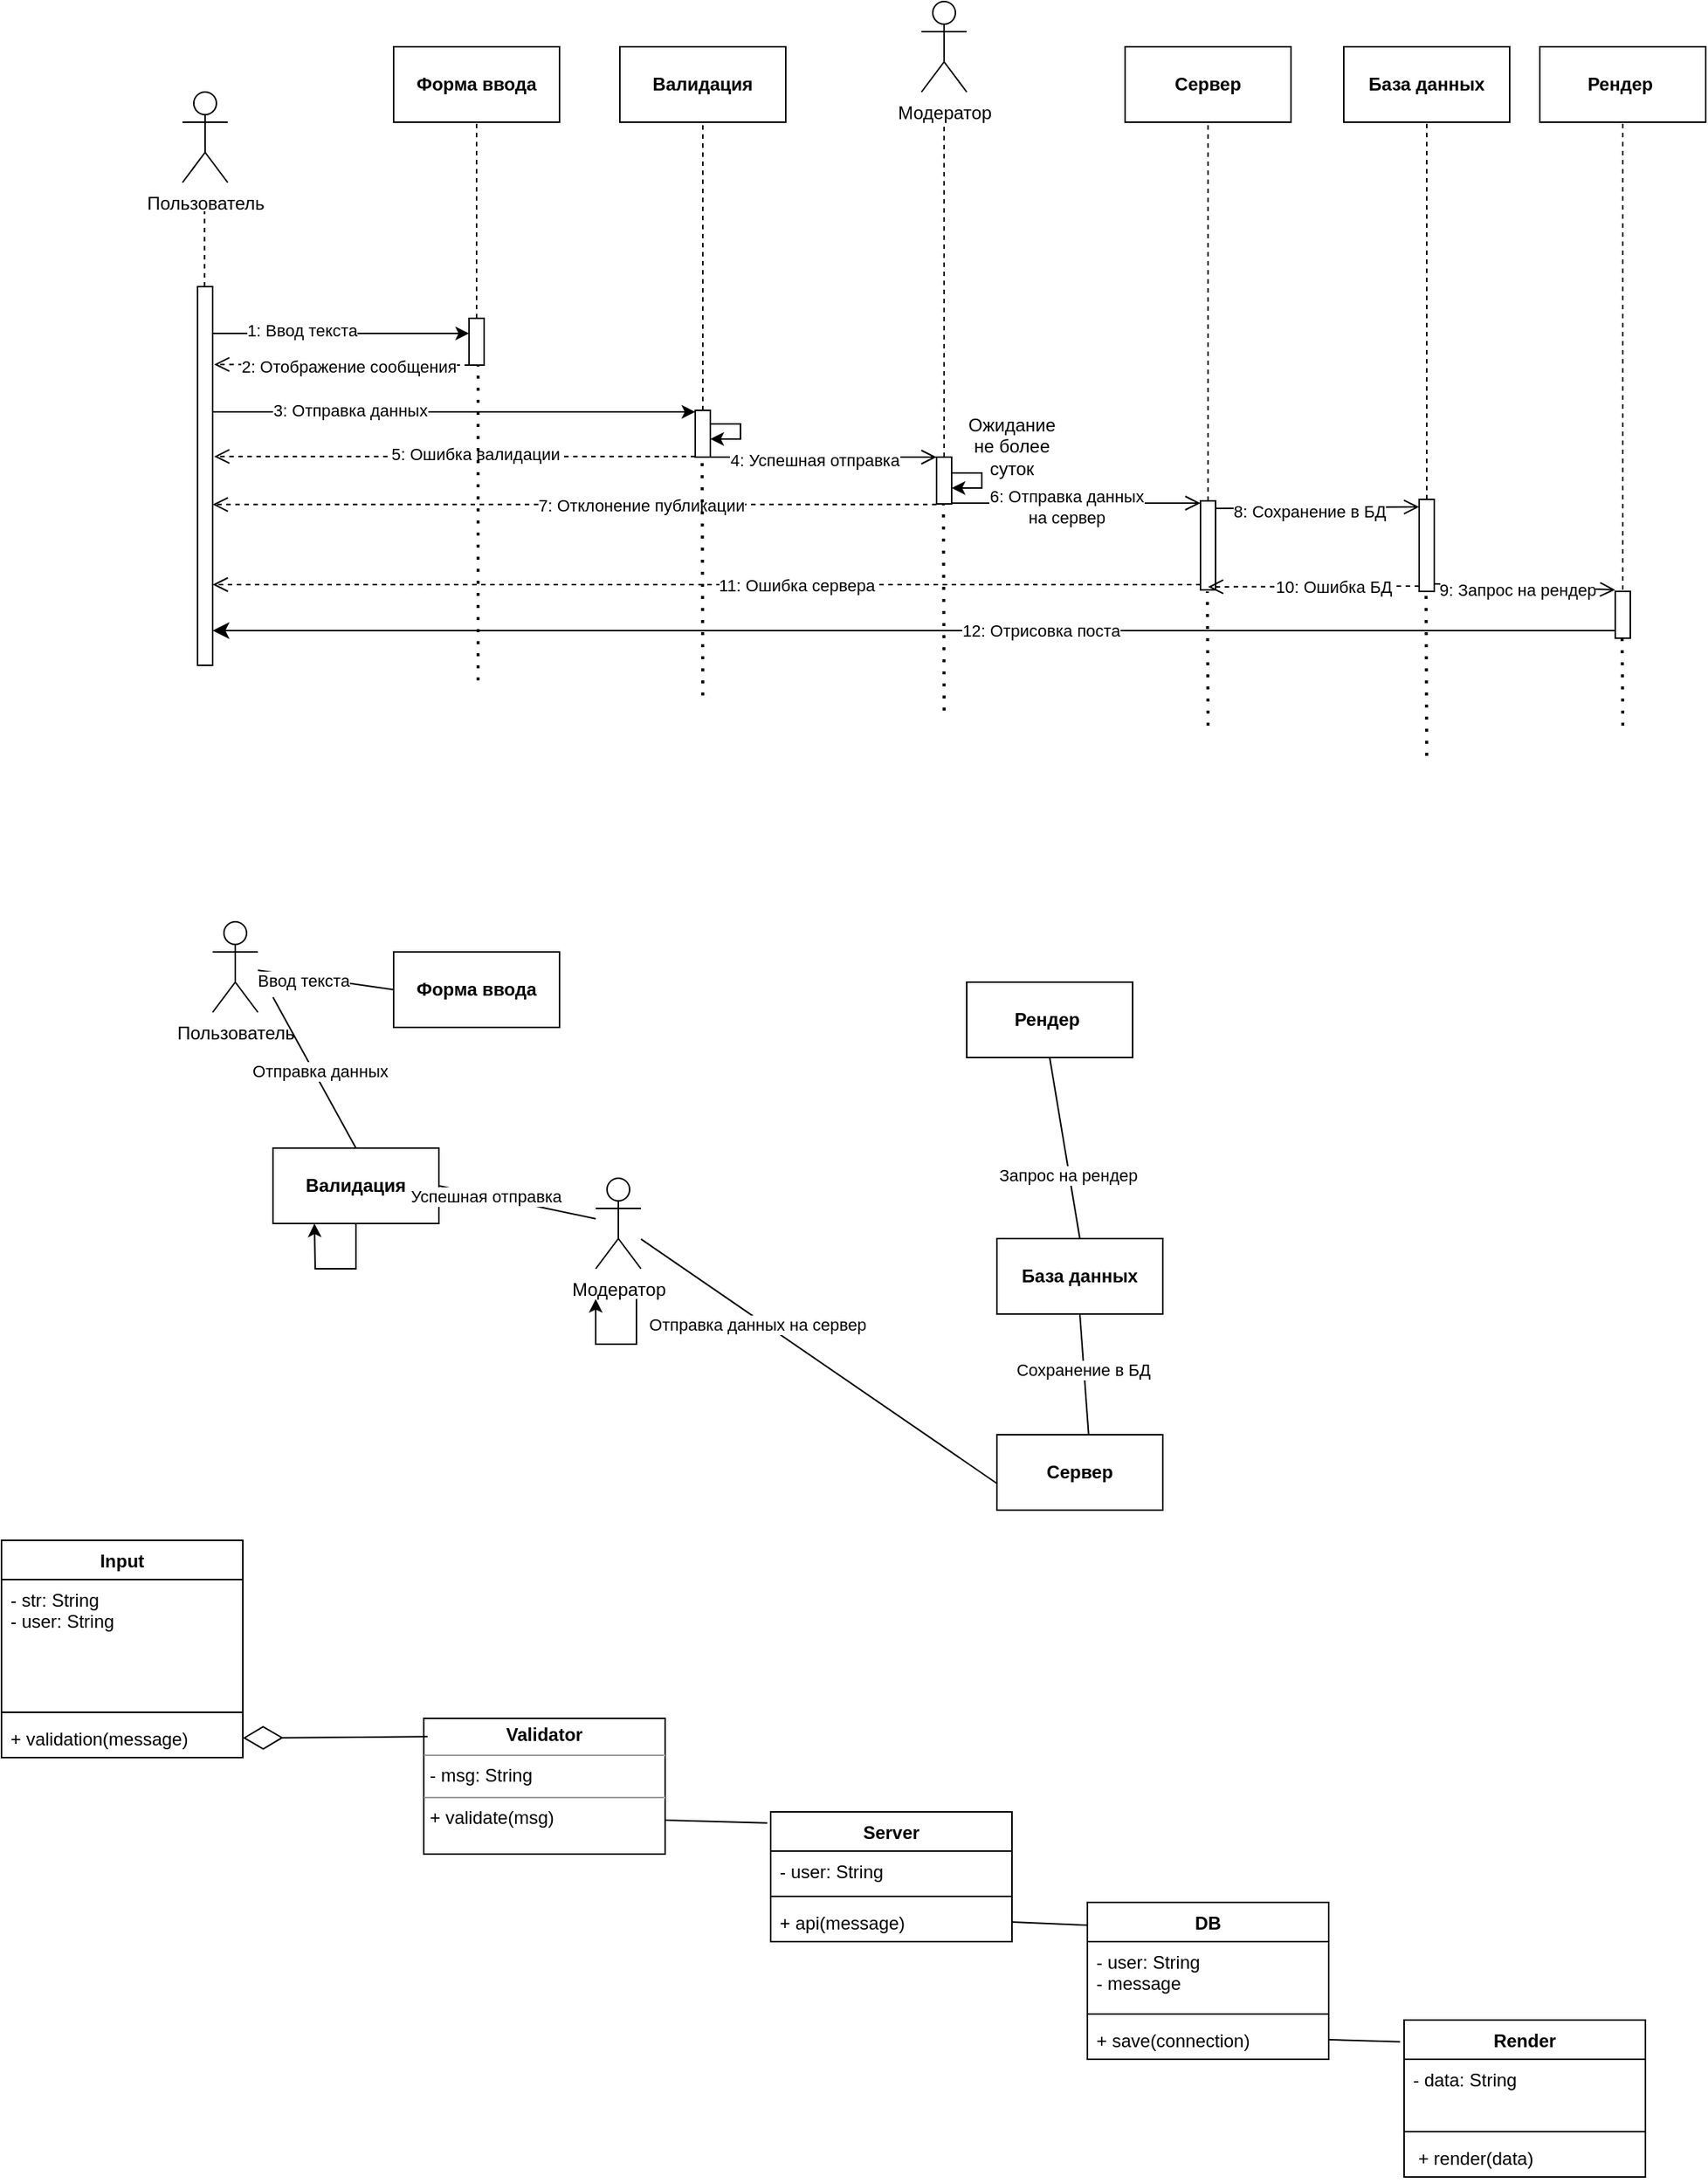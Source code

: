 <mxfile version="22.1.7" type="github" pages="2">
  <diagram name="lab 3" id="kTobk0oInA85dNrkndM7">
    <mxGraphModel dx="1186" dy="755" grid="1" gridSize="10" guides="1" tooltips="1" connect="1" arrows="1" fold="1" page="1" pageScale="1" pageWidth="827" pageHeight="1169" math="0" shadow="0">
      <root>
        <mxCell id="0" />
        <mxCell id="1" parent="0" />
        <mxCell id="djpc4DKfiX-iwzB-xIl5-1" value="Пользователь" style="shape=umlActor;verticalLabelPosition=bottom;verticalAlign=top;html=1;" parent="1" vertex="1">
          <mxGeometry x="140" y="110" width="30" height="60" as="geometry" />
        </mxCell>
        <mxCell id="djpc4DKfiX-iwzB-xIl5-2" value="" style="html=1;points=[[0,0,0,0,5],[0,1,0,0,-5],[1,0,0,0,5],[1,1,0,0,-5]];perimeter=orthogonalPerimeter;outlineConnect=0;targetShapes=umlLifeline;portConstraint=eastwest;newEdgeStyle={&quot;curved&quot;:0,&quot;rounded&quot;:0};" parent="1" vertex="1">
          <mxGeometry x="150" y="239" width="10" height="251" as="geometry" />
        </mxCell>
        <mxCell id="djpc4DKfiX-iwzB-xIl5-3" value="" style="endArrow=none;html=1;rounded=0;dashed=1;" parent="1" edge="1">
          <mxGeometry width="50" height="50" relative="1" as="geometry">
            <mxPoint x="154.64" y="239" as="sourcePoint" />
            <mxPoint x="154.64" y="189" as="targetPoint" />
          </mxGeometry>
        </mxCell>
        <mxCell id="djpc4DKfiX-iwzB-xIl5-4" value="" style="html=1;points=[[0,0,0,0,5],[0,1,0,0,-5],[1,0,0,0,5],[1,1,0,0,-5]];perimeter=orthogonalPerimeter;outlineConnect=0;targetShapes=umlLifeline;portConstraint=eastwest;newEdgeStyle={&quot;curved&quot;:0,&quot;rounded&quot;:0};" parent="1" vertex="1">
          <mxGeometry x="330" y="260" width="10" height="31" as="geometry" />
        </mxCell>
        <mxCell id="djpc4DKfiX-iwzB-xIl5-5" value="" style="endArrow=classic;html=1;rounded=0;" parent="1" target="djpc4DKfiX-iwzB-xIl5-4" edge="1">
          <mxGeometry width="50" height="50" relative="1" as="geometry">
            <mxPoint x="160" y="270" as="sourcePoint" />
            <mxPoint x="330" y="260" as="targetPoint" />
            <Array as="points" />
          </mxGeometry>
        </mxCell>
        <mxCell id="djpc4DKfiX-iwzB-xIl5-6" value="1: Ввод текста" style="edgeLabel;html=1;align=center;verticalAlign=middle;resizable=0;points=[];" parent="djpc4DKfiX-iwzB-xIl5-5" vertex="1" connectable="0">
          <mxGeometry x="-0.314" y="2" relative="1" as="geometry">
            <mxPoint as="offset" />
          </mxGeometry>
        </mxCell>
        <mxCell id="djpc4DKfiX-iwzB-xIl5-7" value="&lt;b&gt;Форма ввода&lt;/b&gt;" style="html=1;whiteSpace=wrap;" parent="1" vertex="1">
          <mxGeometry x="280" y="80" width="110" height="50" as="geometry" />
        </mxCell>
        <mxCell id="djpc4DKfiX-iwzB-xIl5-8" value="" style="endArrow=none;html=1;rounded=0;entryX=0.5;entryY=1;entryDx=0;entryDy=0;dashed=1;" parent="1" source="djpc4DKfiX-iwzB-xIl5-4" target="djpc4DKfiX-iwzB-xIl5-7" edge="1">
          <mxGeometry width="50" height="50" relative="1" as="geometry">
            <mxPoint x="390" y="210" as="sourcePoint" />
            <mxPoint x="440" y="160" as="targetPoint" />
          </mxGeometry>
        </mxCell>
        <mxCell id="djpc4DKfiX-iwzB-xIl5-9" value="" style="html=1;verticalAlign=bottom;endArrow=open;dashed=1;endSize=8;curved=0;rounded=0;entryX=1.1;entryY=-0.014;entryDx=0;entryDy=0;entryPerimeter=0;" parent="1" edge="1">
          <mxGeometry relative="1" as="geometry">
            <mxPoint x="330" y="291" as="sourcePoint" />
            <mxPoint x="161" y="290.566" as="targetPoint" />
          </mxGeometry>
        </mxCell>
        <mxCell id="djpc4DKfiX-iwzB-xIl5-10" value="2: Отображение сообщения" style="edgeLabel;html=1;align=center;verticalAlign=middle;resizable=0;points=[];" parent="djpc4DKfiX-iwzB-xIl5-9" vertex="1" connectable="0">
          <mxGeometry x="-0.048" y="1" relative="1" as="geometry">
            <mxPoint as="offset" />
          </mxGeometry>
        </mxCell>
        <mxCell id="djpc4DKfiX-iwzB-xIl5-11" value="" style="html=1;points=[[0,0,0,0,5],[0,1,0,0,-5],[1,0,0,0,5],[1,1,0,0,-5]];perimeter=orthogonalPerimeter;outlineConnect=0;targetShapes=umlLifeline;portConstraint=eastwest;newEdgeStyle={&quot;curved&quot;:0,&quot;rounded&quot;:0};" parent="1" vertex="1">
          <mxGeometry x="480" y="321" width="10" height="31" as="geometry" />
        </mxCell>
        <mxCell id="djpc4DKfiX-iwzB-xIl5-12" value="" style="endArrow=classic;html=1;rounded=0;" parent="1" target="djpc4DKfiX-iwzB-xIl5-11" edge="1">
          <mxGeometry width="50" height="50" relative="1" as="geometry">
            <mxPoint x="160" y="322" as="sourcePoint" />
            <mxPoint x="330" y="312" as="targetPoint" />
            <Array as="points" />
          </mxGeometry>
        </mxCell>
        <mxCell id="djpc4DKfiX-iwzB-xIl5-13" value="3: Отправка данных" style="edgeLabel;html=1;align=center;verticalAlign=middle;resizable=0;points=[];" parent="djpc4DKfiX-iwzB-xIl5-12" vertex="1" connectable="0">
          <mxGeometry x="-0.435" y="1" relative="1" as="geometry">
            <mxPoint as="offset" />
          </mxGeometry>
        </mxCell>
        <mxCell id="djpc4DKfiX-iwzB-xIl5-14" value="&lt;b&gt;Валидация&lt;/b&gt;" style="html=1;whiteSpace=wrap;" parent="1" vertex="1">
          <mxGeometry x="430" y="80" width="110" height="50" as="geometry" />
        </mxCell>
        <mxCell id="djpc4DKfiX-iwzB-xIl5-15" value="" style="endArrow=none;html=1;rounded=0;entryX=0.5;entryY=1;entryDx=0;entryDy=0;dashed=1;" parent="1" source="djpc4DKfiX-iwzB-xIl5-11" edge="1">
          <mxGeometry width="50" height="50" relative="1" as="geometry">
            <mxPoint x="485" y="260" as="sourcePoint" />
            <mxPoint x="485" y="130" as="targetPoint" />
          </mxGeometry>
        </mxCell>
        <mxCell id="djpc4DKfiX-iwzB-xIl5-16" value="" style="html=1;verticalAlign=bottom;endArrow=open;dashed=1;endSize=8;curved=0;rounded=0;entryX=1.1;entryY=-0.014;entryDx=0;entryDy=0;entryPerimeter=0;" parent="1" source="djpc4DKfiX-iwzB-xIl5-11" edge="1">
          <mxGeometry relative="1" as="geometry">
            <mxPoint x="330" y="343" as="sourcePoint" />
            <mxPoint x="161" y="351.566" as="targetPoint" />
          </mxGeometry>
        </mxCell>
        <mxCell id="djpc4DKfiX-iwzB-xIl5-17" value="5: Ошибка валидации" style="edgeLabel;html=1;align=center;verticalAlign=middle;resizable=0;points=[];" parent="djpc4DKfiX-iwzB-xIl5-16" vertex="1" connectable="0">
          <mxGeometry x="-0.085" y="-2" relative="1" as="geometry">
            <mxPoint as="offset" />
          </mxGeometry>
        </mxCell>
        <mxCell id="djpc4DKfiX-iwzB-xIl5-18" value="" style="endArrow=classic;html=1;rounded=0;" parent="1" source="djpc4DKfiX-iwzB-xIl5-11" target="djpc4DKfiX-iwzB-xIl5-11" edge="1">
          <mxGeometry width="50" height="50" relative="1" as="geometry">
            <mxPoint x="490" y="322" as="sourcePoint" />
            <mxPoint x="600" y="346" as="targetPoint" />
            <Array as="points">
              <mxPoint x="510" y="330" />
              <mxPoint x="510" y="340" />
            </Array>
          </mxGeometry>
        </mxCell>
        <mxCell id="djpc4DKfiX-iwzB-xIl5-19" value="" style="html=1;points=[[0,0,0,0,5],[0,1,0,0,-5],[1,0,0,0,5],[1,1,0,0,-5]];perimeter=orthogonalPerimeter;outlineConnect=0;targetShapes=umlLifeline;portConstraint=eastwest;newEdgeStyle={&quot;curved&quot;:0,&quot;rounded&quot;:0};" parent="1" vertex="1">
          <mxGeometry x="640" y="352" width="10" height="31" as="geometry" />
        </mxCell>
        <mxCell id="djpc4DKfiX-iwzB-xIl5-20" value="" style="html=1;verticalAlign=bottom;endArrow=open;endSize=8;curved=0;rounded=0;" parent="1" source="djpc4DKfiX-iwzB-xIl5-11" target="djpc4DKfiX-iwzB-xIl5-19" edge="1">
          <mxGeometry relative="1" as="geometry">
            <mxPoint x="490" y="362" as="sourcePoint" />
            <mxPoint x="171" y="362" as="targetPoint" />
          </mxGeometry>
        </mxCell>
        <mxCell id="djpc4DKfiX-iwzB-xIl5-21" value="4: Успешная отправка" style="edgeLabel;html=1;align=center;verticalAlign=middle;resizable=0;points=[];" parent="djpc4DKfiX-iwzB-xIl5-20" vertex="1" connectable="0">
          <mxGeometry x="-0.085" y="-2" relative="1" as="geometry">
            <mxPoint as="offset" />
          </mxGeometry>
        </mxCell>
        <mxCell id="djpc4DKfiX-iwzB-xIl5-22" value="" style="endArrow=none;html=1;rounded=0;entryX=0.5;entryY=1;entryDx=0;entryDy=0;dashed=1;" parent="1" source="djpc4DKfiX-iwzB-xIl5-19" edge="1">
          <mxGeometry width="50" height="50" relative="1" as="geometry">
            <mxPoint x="495" y="331" as="sourcePoint" />
            <mxPoint x="645" y="130" as="targetPoint" />
          </mxGeometry>
        </mxCell>
        <mxCell id="djpc4DKfiX-iwzB-xIl5-23" value="Модератор" style="shape=umlActor;verticalLabelPosition=bottom;verticalAlign=top;html=1;outlineConnect=0;" parent="1" vertex="1">
          <mxGeometry x="630" y="50" width="30" height="60" as="geometry" />
        </mxCell>
        <mxCell id="djpc4DKfiX-iwzB-xIl5-24" value="" style="endArrow=classic;html=1;rounded=0;" parent="1" edge="1">
          <mxGeometry width="50" height="50" relative="1" as="geometry">
            <mxPoint x="650" y="362.5" as="sourcePoint" />
            <mxPoint x="650" y="372.5" as="targetPoint" />
            <Array as="points">
              <mxPoint x="670" y="362.5" />
              <mxPoint x="670" y="372.5" />
            </Array>
          </mxGeometry>
        </mxCell>
        <mxCell id="djpc4DKfiX-iwzB-xIl5-25" value="" style="html=1;verticalAlign=bottom;endArrow=open;dashed=1;endSize=8;curved=0;rounded=0;" parent="1" target="djpc4DKfiX-iwzB-xIl5-2" edge="1">
          <mxGeometry relative="1" as="geometry">
            <mxPoint x="640" y="383.43" as="sourcePoint" />
            <mxPoint x="321" y="382.996" as="targetPoint" />
          </mxGeometry>
        </mxCell>
        <mxCell id="djpc4DKfiX-iwzB-xIl5-26" value="7: Отклонение публикации" style="edgeLabel;html=1;align=center;verticalAlign=middle;resizable=0;points=[];" parent="djpc4DKfiX-iwzB-xIl5-25" vertex="1" connectable="0">
          <mxGeometry x="-0.181" relative="1" as="geometry">
            <mxPoint as="offset" />
          </mxGeometry>
        </mxCell>
        <mxCell id="djpc4DKfiX-iwzB-xIl5-27" value="&lt;b&gt;Сервер&lt;/b&gt;" style="html=1;whiteSpace=wrap;" parent="1" vertex="1">
          <mxGeometry x="765" y="80" width="110" height="50" as="geometry" />
        </mxCell>
        <mxCell id="djpc4DKfiX-iwzB-xIl5-28" value="" style="endArrow=none;html=1;rounded=0;dashed=1;" parent="1" source="djpc4DKfiX-iwzB-xIl5-29" edge="1">
          <mxGeometry width="50" height="50" relative="1" as="geometry">
            <mxPoint x="819.75" y="350" as="sourcePoint" />
            <mxPoint x="820" y="130" as="targetPoint" />
          </mxGeometry>
        </mxCell>
        <mxCell id="djpc4DKfiX-iwzB-xIl5-29" value="" style="html=1;points=[[0,0,0,0,5],[0,1,0,0,-5],[1,0,0,0,5],[1,1,0,0,-5]];perimeter=orthogonalPerimeter;outlineConnect=0;targetShapes=umlLifeline;portConstraint=eastwest;newEdgeStyle={&quot;curved&quot;:0,&quot;rounded&quot;:0};" parent="1" vertex="1">
          <mxGeometry x="815" y="381" width="10" height="59" as="geometry" />
        </mxCell>
        <mxCell id="djpc4DKfiX-iwzB-xIl5-30" value="" style="html=1;verticalAlign=bottom;endArrow=open;endSize=8;curved=0;rounded=0;" parent="1" edge="1">
          <mxGeometry relative="1" as="geometry">
            <mxPoint x="650" y="382.5" as="sourcePoint" />
            <mxPoint x="815" y="382.5" as="targetPoint" />
          </mxGeometry>
        </mxCell>
        <mxCell id="djpc4DKfiX-iwzB-xIl5-31" value="6: Отправка данных&lt;br&gt;на сервер" style="edgeLabel;html=1;align=center;verticalAlign=middle;resizable=0;points=[];" parent="djpc4DKfiX-iwzB-xIl5-30" vertex="1" connectable="0">
          <mxGeometry x="-0.085" y="-2" relative="1" as="geometry">
            <mxPoint as="offset" />
          </mxGeometry>
        </mxCell>
        <mxCell id="djpc4DKfiX-iwzB-xIl5-32" value="&lt;b&gt;База данных&lt;/b&gt;" style="html=1;whiteSpace=wrap;" parent="1" vertex="1">
          <mxGeometry x="910" y="80" width="110" height="50" as="geometry" />
        </mxCell>
        <mxCell id="djpc4DKfiX-iwzB-xIl5-33" value="" style="html=1;points=[[0,0,0,0,5],[0,1,0,0,-5],[1,0,0,0,5],[1,1,0,0,-5]];perimeter=orthogonalPerimeter;outlineConnect=0;targetShapes=umlLifeline;portConstraint=eastwest;newEdgeStyle={&quot;curved&quot;:0,&quot;rounded&quot;:0};" parent="1" vertex="1">
          <mxGeometry x="960" y="380" width="10" height="61" as="geometry" />
        </mxCell>
        <mxCell id="djpc4DKfiX-iwzB-xIl5-34" value="" style="html=1;verticalAlign=bottom;endArrow=open;endSize=8;curved=0;rounded=0;entryX=0;entryY=0;entryDx=0;entryDy=5;entryPerimeter=0;exitX=1;exitY=0;exitDx=0;exitDy=5;exitPerimeter=0;" parent="1" source="djpc4DKfiX-iwzB-xIl5-29" target="djpc4DKfiX-iwzB-xIl5-33" edge="1">
          <mxGeometry relative="1" as="geometry">
            <mxPoint x="825" y="412" as="sourcePoint" />
            <mxPoint x="990" y="412" as="targetPoint" />
            <Array as="points" />
          </mxGeometry>
        </mxCell>
        <mxCell id="djpc4DKfiX-iwzB-xIl5-35" value="8: Сохранение в БД" style="edgeLabel;html=1;align=center;verticalAlign=middle;resizable=0;points=[];" parent="djpc4DKfiX-iwzB-xIl5-34" vertex="1" connectable="0">
          <mxGeometry x="-0.085" y="-2" relative="1" as="geometry">
            <mxPoint as="offset" />
          </mxGeometry>
        </mxCell>
        <mxCell id="djpc4DKfiX-iwzB-xIl5-36" value="" style="endArrow=none;html=1;rounded=0;dashed=1;entryX=0.5;entryY=1;entryDx=0;entryDy=0;" parent="1" source="djpc4DKfiX-iwzB-xIl5-33" target="djpc4DKfiX-iwzB-xIl5-32" edge="1">
          <mxGeometry width="50" height="50" relative="1" as="geometry">
            <mxPoint x="830" y="391" as="sourcePoint" />
            <mxPoint x="830" y="140" as="targetPoint" />
          </mxGeometry>
        </mxCell>
        <mxCell id="djpc4DKfiX-iwzB-xIl5-37" value="" style="html=1;verticalAlign=bottom;endArrow=open;dashed=1;endSize=8;curved=0;rounded=0;" parent="1" edge="1">
          <mxGeometry relative="1" as="geometry">
            <mxPoint x="815" y="436.5" as="sourcePoint" />
            <mxPoint x="160" y="436.5" as="targetPoint" />
          </mxGeometry>
        </mxCell>
        <mxCell id="djpc4DKfiX-iwzB-xIl5-38" value="11: Ошибка сервера" style="edgeLabel;html=1;align=center;verticalAlign=middle;resizable=0;points=[];" parent="djpc4DKfiX-iwzB-xIl5-37" vertex="1" connectable="0">
          <mxGeometry x="-0.181" relative="1" as="geometry">
            <mxPoint as="offset" />
          </mxGeometry>
        </mxCell>
        <mxCell id="djpc4DKfiX-iwzB-xIl5-39" value="&lt;b&gt;Рендер&amp;nbsp;&lt;/b&gt;" style="html=1;whiteSpace=wrap;" parent="1" vertex="1">
          <mxGeometry x="1040" y="80" width="110" height="50" as="geometry" />
        </mxCell>
        <mxCell id="djpc4DKfiX-iwzB-xIl5-40" value="" style="html=1;points=[[0,0,0,0,5],[0,1,0,0,-5],[1,0,0,0,5],[1,1,0,0,-5]];perimeter=orthogonalPerimeter;outlineConnect=0;targetShapes=umlLifeline;portConstraint=eastwest;newEdgeStyle={&quot;curved&quot;:0,&quot;rounded&quot;:0};" parent="1" vertex="1">
          <mxGeometry x="1090" y="441" width="10" height="31" as="geometry" />
        </mxCell>
        <mxCell id="djpc4DKfiX-iwzB-xIl5-41" value="" style="html=1;verticalAlign=bottom;endArrow=open;endSize=8;curved=0;rounded=0;exitX=1;exitY=1;exitDx=0;exitDy=-5;exitPerimeter=0;" parent="1" source="djpc4DKfiX-iwzB-xIl5-33" edge="1">
          <mxGeometry relative="1" as="geometry">
            <mxPoint x="835" y="422" as="sourcePoint" />
            <mxPoint x="1090" y="440" as="targetPoint" />
          </mxGeometry>
        </mxCell>
        <mxCell id="djpc4DKfiX-iwzB-xIl5-42" value="9: Запрос на рендер" style="edgeLabel;html=1;align=center;verticalAlign=middle;resizable=0;points=[];" parent="djpc4DKfiX-iwzB-xIl5-41" vertex="1" connectable="0">
          <mxGeometry x="-0.085" y="-2" relative="1" as="geometry">
            <mxPoint as="offset" />
          </mxGeometry>
        </mxCell>
        <mxCell id="djpc4DKfiX-iwzB-xIl5-43" value="" style="html=1;verticalAlign=bottom;endArrow=classic;endSize=8;curved=0;rounded=0;exitX=0;exitY=1;exitDx=0;exitDy=-5;exitPerimeter=0;endFill=1;" parent="1" source="djpc4DKfiX-iwzB-xIl5-40" target="djpc4DKfiX-iwzB-xIl5-2" edge="1">
          <mxGeometry relative="1" as="geometry">
            <mxPoint x="970" y="446" as="sourcePoint" />
            <mxPoint x="170" y="446" as="targetPoint" />
          </mxGeometry>
        </mxCell>
        <mxCell id="djpc4DKfiX-iwzB-xIl5-44" value="12: Отрисовка поста" style="edgeLabel;html=1;align=center;verticalAlign=middle;resizable=0;points=[];" parent="djpc4DKfiX-iwzB-xIl5-43" vertex="1" connectable="0">
          <mxGeometry x="-0.181" relative="1" as="geometry">
            <mxPoint as="offset" />
          </mxGeometry>
        </mxCell>
        <mxCell id="djpc4DKfiX-iwzB-xIl5-45" value="" style="html=1;verticalAlign=bottom;endArrow=open;dashed=1;endSize=8;curved=0;rounded=0;" parent="1" edge="1">
          <mxGeometry relative="1" as="geometry">
            <mxPoint x="960" y="437.5" as="sourcePoint" />
            <mxPoint x="820" y="438" as="targetPoint" />
          </mxGeometry>
        </mxCell>
        <mxCell id="djpc4DKfiX-iwzB-xIl5-46" value="10: Ошибка БД" style="edgeLabel;html=1;align=center;verticalAlign=middle;resizable=0;points=[];" parent="djpc4DKfiX-iwzB-xIl5-45" vertex="1" connectable="0">
          <mxGeometry x="-0.181" relative="1" as="geometry">
            <mxPoint as="offset" />
          </mxGeometry>
        </mxCell>
        <mxCell id="djpc4DKfiX-iwzB-xIl5-47" value="" style="endArrow=none;html=1;rounded=0;dashed=1;entryX=0.5;entryY=1;entryDx=0;entryDy=0;" parent="1" target="djpc4DKfiX-iwzB-xIl5-39" edge="1">
          <mxGeometry width="50" height="50" relative="1" as="geometry">
            <mxPoint x="1095" y="440" as="sourcePoint" />
            <mxPoint x="975" y="140" as="targetPoint" />
          </mxGeometry>
        </mxCell>
        <mxCell id="djpc4DKfiX-iwzB-xIl5-48" value="Ожидание не более суток" style="text;html=1;strokeColor=none;fillColor=none;align=center;verticalAlign=middle;whiteSpace=wrap;rounded=0;" parent="1" vertex="1">
          <mxGeometry x="660" y="330" width="60" height="30" as="geometry" />
        </mxCell>
        <mxCell id="djpc4DKfiX-iwzB-xIl5-49" value="" style="endArrow=none;dashed=1;html=1;dashPattern=1 3;strokeWidth=2;rounded=0;" parent="1" edge="1">
          <mxGeometry width="50" height="50" relative="1" as="geometry">
            <mxPoint x="336" y="500" as="sourcePoint" />
            <mxPoint x="336" y="291.0" as="targetPoint" />
          </mxGeometry>
        </mxCell>
        <mxCell id="djpc4DKfiX-iwzB-xIl5-50" value="" style="endArrow=none;dashed=1;html=1;dashPattern=1 3;strokeWidth=2;rounded=0;" parent="1" edge="1">
          <mxGeometry width="50" height="50" relative="1" as="geometry">
            <mxPoint x="485" y="510" as="sourcePoint" />
            <mxPoint x="484.57" y="352.0" as="targetPoint" />
          </mxGeometry>
        </mxCell>
        <mxCell id="djpc4DKfiX-iwzB-xIl5-51" value="" style="endArrow=none;dashed=1;html=1;dashPattern=1 3;strokeWidth=2;rounded=0;" parent="1" edge="1">
          <mxGeometry width="50" height="50" relative="1" as="geometry">
            <mxPoint x="645" y="520" as="sourcePoint" />
            <mxPoint x="644.57" y="383.0" as="targetPoint" />
          </mxGeometry>
        </mxCell>
        <mxCell id="djpc4DKfiX-iwzB-xIl5-52" value="" style="endArrow=none;dashed=1;html=1;dashPattern=1 3;strokeWidth=2;rounded=0;" parent="1" edge="1">
          <mxGeometry width="50" height="50" relative="1" as="geometry">
            <mxPoint x="820" y="530" as="sourcePoint" />
            <mxPoint x="819.57" y="441.0" as="targetPoint" />
          </mxGeometry>
        </mxCell>
        <mxCell id="djpc4DKfiX-iwzB-xIl5-53" value="" style="endArrow=none;dashed=1;html=1;dashPattern=1 3;strokeWidth=2;rounded=0;" parent="1" edge="1">
          <mxGeometry width="50" height="50" relative="1" as="geometry">
            <mxPoint x="965" y="550" as="sourcePoint" />
            <mxPoint x="964.57" y="441.0" as="targetPoint" />
          </mxGeometry>
        </mxCell>
        <mxCell id="djpc4DKfiX-iwzB-xIl5-54" value="" style="endArrow=none;dashed=1;html=1;dashPattern=1 3;strokeWidth=2;rounded=0;" parent="1" edge="1">
          <mxGeometry width="50" height="50" relative="1" as="geometry">
            <mxPoint x="1095" y="530" as="sourcePoint" />
            <mxPoint x="1094.57" y="472.0" as="targetPoint" />
          </mxGeometry>
        </mxCell>
        <mxCell id="djpc4DKfiX-iwzB-xIl5-55" value="Пользователь" style="shape=umlActor;verticalLabelPosition=bottom;verticalAlign=top;html=1;" parent="1" vertex="1">
          <mxGeometry x="160" y="660" width="30" height="60" as="geometry" />
        </mxCell>
        <mxCell id="djpc4DKfiX-iwzB-xIl5-56" value="&lt;b&gt;Форма ввода&lt;/b&gt;" style="html=1;whiteSpace=wrap;" parent="1" vertex="1">
          <mxGeometry x="280" y="680" width="110" height="50" as="geometry" />
        </mxCell>
        <mxCell id="djpc4DKfiX-iwzB-xIl5-57" value="" style="endArrow=none;html=1;rounded=0;entryX=0;entryY=0.5;entryDx=0;entryDy=0;" parent="1" source="djpc4DKfiX-iwzB-xIl5-55" target="djpc4DKfiX-iwzB-xIl5-56" edge="1">
          <mxGeometry width="50" height="50" relative="1" as="geometry">
            <mxPoint x="590" y="550" as="sourcePoint" />
            <mxPoint x="640" y="500" as="targetPoint" />
          </mxGeometry>
        </mxCell>
        <mxCell id="djpc4DKfiX-iwzB-xIl5-58" value="Ввод текста" style="edgeLabel;html=1;align=center;verticalAlign=middle;resizable=0;points=[];" parent="djpc4DKfiX-iwzB-xIl5-57" vertex="1" connectable="0">
          <mxGeometry x="-0.329" y="-2" relative="1" as="geometry">
            <mxPoint as="offset" />
          </mxGeometry>
        </mxCell>
        <mxCell id="djpc4DKfiX-iwzB-xIl5-59" value="&lt;b&gt;Валидация&lt;/b&gt;" style="html=1;whiteSpace=wrap;" parent="1" vertex="1">
          <mxGeometry x="200" y="810" width="110" height="50" as="geometry" />
        </mxCell>
        <mxCell id="djpc4DKfiX-iwzB-xIl5-60" value="" style="endArrow=none;html=1;rounded=0;entryX=0.5;entryY=0;entryDx=0;entryDy=0;" parent="1" target="djpc4DKfiX-iwzB-xIl5-59" edge="1">
          <mxGeometry width="50" height="50" relative="1" as="geometry">
            <mxPoint x="200" y="710" as="sourcePoint" />
            <mxPoint x="290" y="715" as="targetPoint" />
          </mxGeometry>
        </mxCell>
        <mxCell id="djpc4DKfiX-iwzB-xIl5-61" value="Отправка данных" style="edgeLabel;html=1;align=center;verticalAlign=middle;resizable=0;points=[];" parent="djpc4DKfiX-iwzB-xIl5-60" vertex="1" connectable="0">
          <mxGeometry x="0.005" y="4" relative="1" as="geometry">
            <mxPoint as="offset" />
          </mxGeometry>
        </mxCell>
        <mxCell id="djpc4DKfiX-iwzB-xIl5-62" value="Модератор" style="shape=umlActor;verticalLabelPosition=bottom;verticalAlign=top;html=1;outlineConnect=0;" parent="1" vertex="1">
          <mxGeometry x="414" y="830" width="30" height="60" as="geometry" />
        </mxCell>
        <mxCell id="djpc4DKfiX-iwzB-xIl5-63" value="" style="endArrow=none;html=1;rounded=0;exitX=1;exitY=0.5;exitDx=0;exitDy=0;" parent="1" source="djpc4DKfiX-iwzB-xIl5-59" target="djpc4DKfiX-iwzB-xIl5-62" edge="1">
          <mxGeometry width="50" height="50" relative="1" as="geometry">
            <mxPoint x="210" y="720" as="sourcePoint" />
            <mxPoint x="265" y="820" as="targetPoint" />
          </mxGeometry>
        </mxCell>
        <mxCell id="djpc4DKfiX-iwzB-xIl5-64" value="Успешная отправка" style="edgeLabel;html=1;align=center;verticalAlign=middle;resizable=0;points=[];" parent="djpc4DKfiX-iwzB-xIl5-63" vertex="1" connectable="0">
          <mxGeometry x="-0.406" relative="1" as="geometry">
            <mxPoint as="offset" />
          </mxGeometry>
        </mxCell>
        <mxCell id="djpc4DKfiX-iwzB-xIl5-65" value="&lt;b&gt;Сервер&lt;/b&gt;" style="html=1;whiteSpace=wrap;" parent="1" vertex="1">
          <mxGeometry x="680" y="1000" width="110" height="50" as="geometry" />
        </mxCell>
        <mxCell id="djpc4DKfiX-iwzB-xIl5-66" value="&lt;b&gt;База данных&lt;/b&gt;" style="html=1;whiteSpace=wrap;" parent="1" vertex="1">
          <mxGeometry x="680" y="870" width="110" height="50" as="geometry" />
        </mxCell>
        <mxCell id="djpc4DKfiX-iwzB-xIl5-67" value="&lt;b&gt;Рендер&amp;nbsp;&lt;/b&gt;" style="html=1;whiteSpace=wrap;" parent="1" vertex="1">
          <mxGeometry x="660" y="700" width="110" height="50" as="geometry" />
        </mxCell>
        <mxCell id="djpc4DKfiX-iwzB-xIl5-68" value="" style="endArrow=none;html=1;rounded=0;entryX=0.004;entryY=0.652;entryDx=0;entryDy=0;entryPerimeter=0;" parent="1" source="djpc4DKfiX-iwzB-xIl5-62" target="djpc4DKfiX-iwzB-xIl5-65" edge="1">
          <mxGeometry width="50" height="50" relative="1" as="geometry">
            <mxPoint x="320" y="845" as="sourcePoint" />
            <mxPoint x="424" y="867" as="targetPoint" />
          </mxGeometry>
        </mxCell>
        <mxCell id="djpc4DKfiX-iwzB-xIl5-69" value="Отправка данных на сервер" style="edgeLabel;html=1;align=center;verticalAlign=middle;resizable=0;points=[];" parent="djpc4DKfiX-iwzB-xIl5-68" vertex="1" connectable="0">
          <mxGeometry x="-0.339" y="-3" relative="1" as="geometry">
            <mxPoint as="offset" />
          </mxGeometry>
        </mxCell>
        <mxCell id="djpc4DKfiX-iwzB-xIl5-70" value="" style="endArrow=none;html=1;rounded=0;entryX=0.5;entryY=1;entryDx=0;entryDy=0;exitX=0.553;exitY=0;exitDx=0;exitDy=0;exitPerimeter=0;" parent="1" source="djpc4DKfiX-iwzB-xIl5-65" target="djpc4DKfiX-iwzB-xIl5-66" edge="1">
          <mxGeometry width="50" height="50" relative="1" as="geometry">
            <mxPoint x="454" y="874" as="sourcePoint" />
            <mxPoint x="520" y="893" as="targetPoint" />
          </mxGeometry>
        </mxCell>
        <mxCell id="djpc4DKfiX-iwzB-xIl5-71" value="Сохранение в БД" style="edgeLabel;html=1;align=center;verticalAlign=middle;resizable=0;points=[];" parent="djpc4DKfiX-iwzB-xIl5-70" vertex="1" connectable="0">
          <mxGeometry x="0.066" y="1" relative="1" as="geometry">
            <mxPoint as="offset" />
          </mxGeometry>
        </mxCell>
        <mxCell id="djpc4DKfiX-iwzB-xIl5-72" value="" style="endArrow=none;html=1;rounded=0;entryX=0.5;entryY=1;entryDx=0;entryDy=0;exitX=0.5;exitY=0;exitDx=0;exitDy=0;" parent="1" source="djpc4DKfiX-iwzB-xIl5-66" target="djpc4DKfiX-iwzB-xIl5-67" edge="1">
          <mxGeometry width="50" height="50" relative="1" as="geometry">
            <mxPoint x="765" y="874.57" as="sourcePoint" />
            <mxPoint x="800" y="874.57" as="targetPoint" />
          </mxGeometry>
        </mxCell>
        <mxCell id="djpc4DKfiX-iwzB-xIl5-73" value="Запрос на рендер" style="edgeLabel;html=1;align=center;verticalAlign=middle;resizable=0;points=[];" parent="djpc4DKfiX-iwzB-xIl5-72" vertex="1" connectable="0">
          <mxGeometry x="-0.287" y="1" relative="1" as="geometry">
            <mxPoint as="offset" />
          </mxGeometry>
        </mxCell>
        <mxCell id="djpc4DKfiX-iwzB-xIl5-74" value="" style="endArrow=classic;html=1;rounded=0;exitX=0.5;exitY=1;exitDx=0;exitDy=0;entryX=0.25;entryY=1;entryDx=0;entryDy=0;" parent="1" source="djpc4DKfiX-iwzB-xIl5-59" target="djpc4DKfiX-iwzB-xIl5-59" edge="1">
          <mxGeometry width="50" height="50" relative="1" as="geometry">
            <mxPoint x="260" y="880" as="sourcePoint" />
            <mxPoint x="260" y="890" as="targetPoint" />
            <Array as="points">
              <mxPoint x="255" y="890" />
              <mxPoint x="228" y="890" />
            </Array>
          </mxGeometry>
        </mxCell>
        <mxCell id="djpc4DKfiX-iwzB-xIl5-75" value="" style="endArrow=classic;html=1;rounded=0;exitX=0.5;exitY=1;exitDx=0;exitDy=0;entryX=0.25;entryY=1;entryDx=0;entryDy=0;" parent="1" edge="1">
          <mxGeometry width="50" height="50" relative="1" as="geometry">
            <mxPoint x="441" y="910" as="sourcePoint" />
            <mxPoint x="414" y="910" as="targetPoint" />
            <Array as="points">
              <mxPoint x="441" y="940" />
              <mxPoint x="414" y="940" />
            </Array>
          </mxGeometry>
        </mxCell>
        <mxCell id="djpc4DKfiX-iwzB-xIl5-76" value="Input" style="swimlane;fontStyle=1;align=center;verticalAlign=top;childLayout=stackLayout;horizontal=1;startSize=26;horizontalStack=0;resizeParent=1;resizeParentMax=0;resizeLast=0;collapsible=1;marginBottom=0;whiteSpace=wrap;html=1;" parent="1" vertex="1">
          <mxGeometry x="20" y="1070" width="160" height="144" as="geometry" />
        </mxCell>
        <mxCell id="djpc4DKfiX-iwzB-xIl5-77" value="- str: String&lt;br&gt;- user: String" style="text;strokeColor=none;fillColor=none;align=left;verticalAlign=top;spacingLeft=4;spacingRight=4;overflow=hidden;rotatable=0;points=[[0,0.5],[1,0.5]];portConstraint=eastwest;whiteSpace=wrap;html=1;" parent="djpc4DKfiX-iwzB-xIl5-76" vertex="1">
          <mxGeometry y="26" width="160" height="84" as="geometry" />
        </mxCell>
        <mxCell id="djpc4DKfiX-iwzB-xIl5-78" value="" style="line;strokeWidth=1;fillColor=none;align=left;verticalAlign=middle;spacingTop=-1;spacingLeft=3;spacingRight=3;rotatable=0;labelPosition=right;points=[];portConstraint=eastwest;strokeColor=inherit;" parent="djpc4DKfiX-iwzB-xIl5-76" vertex="1">
          <mxGeometry y="110" width="160" height="8" as="geometry" />
        </mxCell>
        <mxCell id="djpc4DKfiX-iwzB-xIl5-79" value="+ validation(message)" style="text;strokeColor=none;fillColor=none;align=left;verticalAlign=top;spacingLeft=4;spacingRight=4;overflow=hidden;rotatable=0;points=[[0,0.5],[1,0.5]];portConstraint=eastwest;whiteSpace=wrap;html=1;" parent="djpc4DKfiX-iwzB-xIl5-76" vertex="1">
          <mxGeometry y="118" width="160" height="26" as="geometry" />
        </mxCell>
        <mxCell id="djpc4DKfiX-iwzB-xIl5-80" value="&lt;p style=&quot;margin:0px;margin-top:4px;text-align:center;&quot;&gt;&lt;b&gt;Validator&lt;/b&gt;&lt;/p&gt;&lt;hr size=&quot;1&quot;&gt;&lt;p style=&quot;margin:0px;margin-left:4px;&quot;&gt;- msg: String&lt;/p&gt;&lt;hr size=&quot;1&quot;&gt;&lt;p style=&quot;margin:0px;margin-left:4px;&quot;&gt;+ validate(msg)&lt;/p&gt;" style="verticalAlign=top;align=left;overflow=fill;fontSize=12;fontFamily=Helvetica;html=1;whiteSpace=wrap;" parent="1" vertex="1">
          <mxGeometry x="300" y="1188" width="160" height="90" as="geometry" />
        </mxCell>
        <mxCell id="djpc4DKfiX-iwzB-xIl5-81" value="" style="endArrow=diamondThin;endFill=0;endSize=24;html=1;rounded=0;entryX=1;entryY=0.5;entryDx=0;entryDy=0;exitX=0.016;exitY=0.135;exitDx=0;exitDy=0;exitPerimeter=0;" parent="1" source="djpc4DKfiX-iwzB-xIl5-80" target="djpc4DKfiX-iwzB-xIl5-79" edge="1">
          <mxGeometry width="160" relative="1" as="geometry">
            <mxPoint x="255" y="1090" as="sourcePoint" />
            <mxPoint x="415" y="1090" as="targetPoint" />
          </mxGeometry>
        </mxCell>
        <mxCell id="djpc4DKfiX-iwzB-xIl5-82" value="Server" style="swimlane;fontStyle=1;align=center;verticalAlign=top;childLayout=stackLayout;horizontal=1;startSize=26;horizontalStack=0;resizeParent=1;resizeParentMax=0;resizeLast=0;collapsible=1;marginBottom=0;whiteSpace=wrap;html=1;" parent="1" vertex="1">
          <mxGeometry x="530" y="1250" width="160" height="86" as="geometry" />
        </mxCell>
        <mxCell id="djpc4DKfiX-iwzB-xIl5-83" value="- user: String" style="text;strokeColor=none;fillColor=none;align=left;verticalAlign=top;spacingLeft=4;spacingRight=4;overflow=hidden;rotatable=0;points=[[0,0.5],[1,0.5]];portConstraint=eastwest;whiteSpace=wrap;html=1;" parent="djpc4DKfiX-iwzB-xIl5-82" vertex="1">
          <mxGeometry y="26" width="160" height="26" as="geometry" />
        </mxCell>
        <mxCell id="djpc4DKfiX-iwzB-xIl5-84" value="" style="line;strokeWidth=1;fillColor=none;align=left;verticalAlign=middle;spacingTop=-1;spacingLeft=3;spacingRight=3;rotatable=0;labelPosition=right;points=[];portConstraint=eastwest;strokeColor=inherit;" parent="djpc4DKfiX-iwzB-xIl5-82" vertex="1">
          <mxGeometry y="52" width="160" height="8" as="geometry" />
        </mxCell>
        <mxCell id="djpc4DKfiX-iwzB-xIl5-85" value="+ api(message)" style="text;strokeColor=none;fillColor=none;align=left;verticalAlign=top;spacingLeft=4;spacingRight=4;overflow=hidden;rotatable=0;points=[[0,0.5],[1,0.5]];portConstraint=eastwest;whiteSpace=wrap;html=1;" parent="djpc4DKfiX-iwzB-xIl5-82" vertex="1">
          <mxGeometry y="60" width="160" height="26" as="geometry" />
        </mxCell>
        <mxCell id="djpc4DKfiX-iwzB-xIl5-86" value="DB" style="swimlane;fontStyle=1;align=center;verticalAlign=top;childLayout=stackLayout;horizontal=1;startSize=26;horizontalStack=0;resizeParent=1;resizeParentMax=0;resizeLast=0;collapsible=1;marginBottom=0;whiteSpace=wrap;html=1;" parent="1" vertex="1">
          <mxGeometry x="740" y="1310" width="160" height="104" as="geometry" />
        </mxCell>
        <mxCell id="djpc4DKfiX-iwzB-xIl5-87" value="- user: String&lt;br&gt;- message" style="text;strokeColor=none;fillColor=none;align=left;verticalAlign=top;spacingLeft=4;spacingRight=4;overflow=hidden;rotatable=0;points=[[0,0.5],[1,0.5]];portConstraint=eastwest;whiteSpace=wrap;html=1;" parent="djpc4DKfiX-iwzB-xIl5-86" vertex="1">
          <mxGeometry y="26" width="160" height="44" as="geometry" />
        </mxCell>
        <mxCell id="djpc4DKfiX-iwzB-xIl5-88" value="" style="line;strokeWidth=1;fillColor=none;align=left;verticalAlign=middle;spacingTop=-1;spacingLeft=3;spacingRight=3;rotatable=0;labelPosition=right;points=[];portConstraint=eastwest;strokeColor=inherit;" parent="djpc4DKfiX-iwzB-xIl5-86" vertex="1">
          <mxGeometry y="70" width="160" height="8" as="geometry" />
        </mxCell>
        <mxCell id="djpc4DKfiX-iwzB-xIl5-89" value="+ save(connection)" style="text;strokeColor=none;fillColor=none;align=left;verticalAlign=top;spacingLeft=4;spacingRight=4;overflow=hidden;rotatable=0;points=[[0,0.5],[1,0.5]];portConstraint=eastwest;whiteSpace=wrap;html=1;" parent="djpc4DKfiX-iwzB-xIl5-86" vertex="1">
          <mxGeometry y="78" width="160" height="26" as="geometry" />
        </mxCell>
        <mxCell id="djpc4DKfiX-iwzB-xIl5-90" value="" style="endArrow=none;html=1;rounded=0;entryX=1;entryY=0.75;entryDx=0;entryDy=0;exitX=-0.014;exitY=0.086;exitDx=0;exitDy=0;exitPerimeter=0;" parent="1" source="djpc4DKfiX-iwzB-xIl5-82" target="djpc4DKfiX-iwzB-xIl5-80" edge="1">
          <mxGeometry width="50" height="50" relative="1" as="geometry">
            <mxPoint x="570" y="1070" as="sourcePoint" />
            <mxPoint x="620" y="1020" as="targetPoint" />
          </mxGeometry>
        </mxCell>
        <mxCell id="djpc4DKfiX-iwzB-xIl5-91" value="" style="endArrow=none;html=1;rounded=0;entryX=1;entryY=0.5;entryDx=0;entryDy=0;exitX=0;exitY=0.146;exitDx=0;exitDy=0;exitPerimeter=0;" parent="1" source="djpc4DKfiX-iwzB-xIl5-86" target="djpc4DKfiX-iwzB-xIl5-85" edge="1">
          <mxGeometry width="50" height="50" relative="1" as="geometry">
            <mxPoint x="538" y="1267" as="sourcePoint" />
            <mxPoint x="470" y="1266" as="targetPoint" />
          </mxGeometry>
        </mxCell>
        <mxCell id="djpc4DKfiX-iwzB-xIl5-92" value="Render" style="swimlane;fontStyle=1;align=center;verticalAlign=top;childLayout=stackLayout;horizontal=1;startSize=26;horizontalStack=0;resizeParent=1;resizeParentMax=0;resizeLast=0;collapsible=1;marginBottom=0;whiteSpace=wrap;html=1;" parent="1" vertex="1">
          <mxGeometry x="950" y="1388" width="160" height="104" as="geometry" />
        </mxCell>
        <mxCell id="djpc4DKfiX-iwzB-xIl5-93" value="- data: String" style="text;strokeColor=none;fillColor=none;align=left;verticalAlign=top;spacingLeft=4;spacingRight=4;overflow=hidden;rotatable=0;points=[[0,0.5],[1,0.5]];portConstraint=eastwest;whiteSpace=wrap;html=1;" parent="djpc4DKfiX-iwzB-xIl5-92" vertex="1">
          <mxGeometry y="26" width="160" height="44" as="geometry" />
        </mxCell>
        <mxCell id="djpc4DKfiX-iwzB-xIl5-94" value="" style="line;strokeWidth=1;fillColor=none;align=left;verticalAlign=middle;spacingTop=-1;spacingLeft=3;spacingRight=3;rotatable=0;labelPosition=right;points=[];portConstraint=eastwest;strokeColor=inherit;" parent="djpc4DKfiX-iwzB-xIl5-92" vertex="1">
          <mxGeometry y="70" width="160" height="8" as="geometry" />
        </mxCell>
        <mxCell id="djpc4DKfiX-iwzB-xIl5-95" value="&amp;nbsp;+ render(data)" style="text;strokeColor=none;fillColor=none;align=left;verticalAlign=top;spacingLeft=4;spacingRight=4;overflow=hidden;rotatable=0;points=[[0,0.5],[1,0.5]];portConstraint=eastwest;whiteSpace=wrap;html=1;" parent="djpc4DKfiX-iwzB-xIl5-92" vertex="1">
          <mxGeometry y="78" width="160" height="26" as="geometry" />
        </mxCell>
        <mxCell id="djpc4DKfiX-iwzB-xIl5-96" value="" style="endArrow=none;html=1;rounded=0;entryX=-0.017;entryY=0.138;entryDx=0;entryDy=0;entryPerimeter=0;exitX=1;exitY=0.5;exitDx=0;exitDy=0;" parent="1" source="djpc4DKfiX-iwzB-xIl5-89" target="djpc4DKfiX-iwzB-xIl5-92" edge="1">
          <mxGeometry width="50" height="50" relative="1" as="geometry">
            <mxPoint x="650" y="1310" as="sourcePoint" />
            <mxPoint x="700" y="1260" as="targetPoint" />
          </mxGeometry>
        </mxCell>
      </root>
    </mxGraphModel>
  </diagram>
  <diagram id="pRGqNWItgzwXO6EXDMA6" name="lab 4 ">
    <mxGraphModel dx="8411" dy="4944" grid="1" gridSize="10" guides="1" tooltips="1" connect="1" arrows="1" fold="1" page="1" pageScale="1" pageWidth="827" pageHeight="1169" math="0" shadow="0">
      <root>
        <mxCell id="0" />
        <mxCell id="1" parent="0" />
        <mxCell id="7OR8zrfWwOfznxyvAw6z-1" style="edgeStyle=orthogonalEdgeStyle;rounded=0;orthogonalLoop=1;jettySize=auto;html=1;exitX=0.5;exitY=1;exitDx=0;exitDy=0;exitPerimeter=0;entryX=0.5;entryY=0;entryDx=0;entryDy=0;" edge="1" parent="1" source="7OR8zrfWwOfznxyvAw6z-2" target="7OR8zrfWwOfznxyvAw6z-38">
          <mxGeometry relative="1" as="geometry" />
        </mxCell>
        <mxCell id="7OR8zrfWwOfznxyvAw6z-2" value="" style="strokeWidth=2;html=1;shape=mxgraph.flowchart.start_2;whiteSpace=wrap;fillColor=#000000;" vertex="1" parent="1">
          <mxGeometry x="205" width="30" height="30" as="geometry" />
        </mxCell>
        <mxCell id="7OR8zrfWwOfznxyvAw6z-3" style="edgeStyle=orthogonalEdgeStyle;rounded=0;orthogonalLoop=1;jettySize=auto;html=1;exitX=0.5;exitY=1;exitDx=0;exitDy=0;" edge="1" parent="1" source="7OR8zrfWwOfznxyvAw6z-4">
          <mxGeometry relative="1" as="geometry">
            <mxPoint x="220" y="540" as="targetPoint" />
          </mxGeometry>
        </mxCell>
        <mxCell id="7OR8zrfWwOfznxyvAw6z-4" value="Клиент делает заказ" style="rounded=1;whiteSpace=wrap;html=1;" vertex="1" parent="1">
          <mxGeometry x="160" y="444" width="120" height="60" as="geometry" />
        </mxCell>
        <mxCell id="7OR8zrfWwOfznxyvAw6z-5" style="edgeStyle=orthogonalEdgeStyle;rounded=0;orthogonalLoop=1;jettySize=auto;html=1;exitX=1;exitY=0.5;exitDx=0;exitDy=0;entryX=0.5;entryY=0;entryDx=0;entryDy=0;" edge="1" parent="1" source="7OR8zrfWwOfznxyvAw6z-9" target="7OR8zrfWwOfznxyvAw6z-10">
          <mxGeometry relative="1" as="geometry" />
        </mxCell>
        <mxCell id="7OR8zrfWwOfznxyvAw6z-6" value="[не авторизован]" style="edgeLabel;html=1;align=center;verticalAlign=middle;resizable=0;points=[];" vertex="1" connectable="0" parent="7OR8zrfWwOfznxyvAw6z-5">
          <mxGeometry x="-0.34" relative="1" as="geometry">
            <mxPoint as="offset" />
          </mxGeometry>
        </mxCell>
        <mxCell id="7OR8zrfWwOfznxyvAw6z-7" style="edgeStyle=orthogonalEdgeStyle;rounded=0;orthogonalLoop=1;jettySize=auto;html=1;exitX=0.5;exitY=1;exitDx=0;exitDy=0;entryX=0.5;entryY=0;entryDx=0;entryDy=0;" edge="1" parent="1" source="7OR8zrfWwOfznxyvAw6z-9" target="7OR8zrfWwOfznxyvAw6z-4">
          <mxGeometry relative="1" as="geometry" />
        </mxCell>
        <mxCell id="7OR8zrfWwOfznxyvAw6z-8" value="[клиент авторизован]" style="edgeLabel;html=1;align=center;verticalAlign=middle;resizable=0;points=[];" vertex="1" connectable="0" parent="7OR8zrfWwOfznxyvAw6z-7">
          <mxGeometry x="-0.174" y="2" relative="1" as="geometry">
            <mxPoint as="offset" />
          </mxGeometry>
        </mxCell>
        <mxCell id="7OR8zrfWwOfznxyvAw6z-9" value="" style="rhombus;whiteSpace=wrap;html=1;" vertex="1" parent="1">
          <mxGeometry x="180" y="320" width="80" height="80" as="geometry" />
        </mxCell>
        <mxCell id="7OR8zrfWwOfznxyvAw6z-10" value="Авторизация" style="rounded=1;whiteSpace=wrap;html=1;" vertex="1" parent="1">
          <mxGeometry x="354" y="380" width="120" height="60" as="geometry" />
        </mxCell>
        <mxCell id="7OR8zrfWwOfznxyvAw6z-11" value="" style="endArrow=classic;html=1;rounded=0;exitX=0.5;exitY=1;exitDx=0;exitDy=0;" edge="1" parent="1" source="7OR8zrfWwOfznxyvAw6z-10">
          <mxGeometry width="50" height="50" relative="1" as="geometry">
            <mxPoint x="280" y="500" as="sourcePoint" />
            <mxPoint x="220" y="210" as="targetPoint" />
            <Array as="points">
              <mxPoint x="414" y="450" />
              <mxPoint x="500" y="450" />
              <mxPoint x="500" y="210" />
            </Array>
          </mxGeometry>
        </mxCell>
        <mxCell id="7OR8zrfWwOfznxyvAw6z-12" value="" style="html=1;points=[[0,0,0,0,5],[0,1,0,0,-5],[1,0,0,0,5],[1,1,0,0,-5]];perimeter=orthogonalPerimeter;outlineConnect=0;targetShapes=umlLifeline;portConstraint=eastwest;newEdgeStyle={&quot;curved&quot;:0,&quot;rounded&quot;:0};rotation=-90;fillColor=#000000;" vertex="1" parent="1">
          <mxGeometry x="215" y="504" width="10" height="83" as="geometry" />
        </mxCell>
        <mxCell id="7OR8zrfWwOfznxyvAw6z-13" style="edgeStyle=orthogonalEdgeStyle;rounded=0;orthogonalLoop=1;jettySize=auto;html=1;exitX=0.5;exitY=1;exitDx=0;exitDy=0;entryX=0.5;entryY=0;entryDx=0;entryDy=0;" edge="1" parent="1" source="7OR8zrfWwOfznxyvAw6z-14" target="7OR8zrfWwOfznxyvAw6z-42">
          <mxGeometry relative="1" as="geometry" />
        </mxCell>
        <mxCell id="7OR8zrfWwOfznxyvAw6z-14" value="Клиент ожидает" style="rounded=1;whiteSpace=wrap;html=1;" vertex="1" parent="1">
          <mxGeometry x="60" y="611" width="120" height="60" as="geometry" />
        </mxCell>
        <mxCell id="7OR8zrfWwOfznxyvAw6z-15" value="" style="endArrow=classic;html=1;rounded=0;entryX=0.5;entryY=0;entryDx=0;entryDy=0;" edge="1" parent="1" target="7OR8zrfWwOfznxyvAw6z-21">
          <mxGeometry width="50" height="50" relative="1" as="geometry">
            <mxPoint x="240" y="551" as="sourcePoint" />
            <mxPoint x="340" y="611" as="targetPoint" />
            <Array as="points">
              <mxPoint x="240" y="580" />
              <mxPoint x="600" y="580" />
              <mxPoint x="600" y="480" />
              <mxPoint x="1250" y="480" />
            </Array>
          </mxGeometry>
        </mxCell>
        <mxCell id="7OR8zrfWwOfznxyvAw6z-16" value="" style="endArrow=classic;html=1;rounded=0;entryX=0.5;entryY=0;entryDx=0;entryDy=0;" edge="1" parent="1" target="7OR8zrfWwOfznxyvAw6z-14">
          <mxGeometry width="50" height="50" relative="1" as="geometry">
            <mxPoint x="200" y="551" as="sourcePoint" />
            <mxPoint x="120" y="601" as="targetPoint" />
            <Array as="points">
              <mxPoint x="200" y="590" />
              <mxPoint x="120" y="590" />
            </Array>
          </mxGeometry>
        </mxCell>
        <mxCell id="7OR8zrfWwOfznxyvAw6z-17" style="edgeStyle=orthogonalEdgeStyle;rounded=0;orthogonalLoop=1;jettySize=auto;html=1;exitX=0.5;exitY=1;exitDx=0;exitDy=0;entryX=0.5;entryY=0;entryDx=0;entryDy=0;" edge="1" parent="1" source="7OR8zrfWwOfznxyvAw6z-21" target="7OR8zrfWwOfznxyvAw6z-24">
          <mxGeometry relative="1" as="geometry" />
        </mxCell>
        <mxCell id="7OR8zrfWwOfznxyvAw6z-18" value="[Заказ принят]" style="edgeLabel;html=1;align=center;verticalAlign=middle;resizable=0;points=[];" vertex="1" connectable="0" parent="7OR8zrfWwOfznxyvAw6z-17">
          <mxGeometry x="-0.442" y="1" relative="1" as="geometry">
            <mxPoint as="offset" />
          </mxGeometry>
        </mxCell>
        <mxCell id="7OR8zrfWwOfznxyvAw6z-19" style="edgeStyle=orthogonalEdgeStyle;rounded=0;orthogonalLoop=1;jettySize=auto;html=1;exitX=1;exitY=0.5;exitDx=0;exitDy=0;entryX=0.5;entryY=0;entryDx=0;entryDy=0;" edge="1" parent="1" source="7OR8zrfWwOfznxyvAw6z-21" target="7OR8zrfWwOfznxyvAw6z-22">
          <mxGeometry relative="1" as="geometry" />
        </mxCell>
        <mxCell id="7OR8zrfWwOfznxyvAw6z-20" value="[Заказ не принят]" style="edgeLabel;html=1;align=center;verticalAlign=middle;resizable=0;points=[];" vertex="1" connectable="0" parent="7OR8zrfWwOfznxyvAw6z-19">
          <mxGeometry x="-0.182" y="-2" relative="1" as="geometry">
            <mxPoint as="offset" />
          </mxGeometry>
        </mxCell>
        <mxCell id="7OR8zrfWwOfznxyvAw6z-21" value="" style="rhombus;whiteSpace=wrap;html=1;" vertex="1" parent="1">
          <mxGeometry x="1210" y="500" width="80" height="80" as="geometry" />
        </mxCell>
        <mxCell id="7OR8zrfWwOfznxyvAw6z-22" value="Администартор связывается с клиентом" style="rounded=1;whiteSpace=wrap;html=1;" vertex="1" parent="1">
          <mxGeometry x="1350" y="569" width="120" height="60" as="geometry" />
        </mxCell>
        <mxCell id="7OR8zrfWwOfznxyvAw6z-23" style="edgeStyle=orthogonalEdgeStyle;rounded=0;orthogonalLoop=1;jettySize=auto;html=1;exitX=0.5;exitY=1;exitDx=0;exitDy=0;entryX=0.5;entryY=0;entryDx=0;entryDy=0;" edge="1" parent="1" source="7OR8zrfWwOfznxyvAw6z-24" target="7OR8zrfWwOfznxyvAw6z-82">
          <mxGeometry relative="1" as="geometry">
            <mxPoint x="1190" y="773" as="targetPoint" />
          </mxGeometry>
        </mxCell>
        <mxCell id="7OR8zrfWwOfznxyvAw6z-24" value="Статус заказа меняется на &quot;Готовится&quot;" style="rounded=1;whiteSpace=wrap;html=1;" vertex="1" parent="1">
          <mxGeometry x="1190" y="669" width="120" height="60" as="geometry" />
        </mxCell>
        <mxCell id="7OR8zrfWwOfznxyvAw6z-25" value="" style="endArrow=classic;html=1;rounded=0;exitX=0.5;exitY=1;exitDx=0;exitDy=0;" edge="1" parent="1">
          <mxGeometry width="50" height="50" relative="1" as="geometry">
            <mxPoint x="1409" y="605" as="sourcePoint" />
            <mxPoint x="1252" y="775" as="targetPoint" />
            <Array as="points">
              <mxPoint x="1409" y="775" />
            </Array>
          </mxGeometry>
        </mxCell>
        <mxCell id="7OR8zrfWwOfznxyvAw6z-26" value="" style="html=1;points=[[0,0,0,0,5],[0,1,0,0,-5],[1,0,0,0,5],[1,1,0,0,-5]];perimeter=orthogonalPerimeter;outlineConnect=0;targetShapes=umlLifeline;portConstraint=eastwest;newEdgeStyle={&quot;curved&quot;:0,&quot;rounded&quot;:0};rotation=-90;fillColor=#000000;" vertex="1" parent="1">
          <mxGeometry x="695" y="1040" width="10" height="83" as="geometry" />
        </mxCell>
        <mxCell id="7OR8zrfWwOfznxyvAw6z-27" style="edgeStyle=orthogonalEdgeStyle;rounded=0;orthogonalLoop=1;jettySize=auto;html=1;exitX=0.5;exitY=1;exitDx=0;exitDy=0;entryX=0.5;entryY=0;entryDx=0;entryDy=0;" edge="1" parent="1" source="7OR8zrfWwOfznxyvAw6z-28" target="7OR8zrfWwOfznxyvAw6z-29">
          <mxGeometry relative="1" as="geometry" />
        </mxCell>
        <mxCell id="7OR8zrfWwOfznxyvAw6z-28" value="Уведомления клиента" style="rounded=1;whiteSpace=wrap;html=1;" vertex="1" parent="1">
          <mxGeometry x="640" y="1140" width="120" height="60" as="geometry" />
        </mxCell>
        <mxCell id="7OR8zrfWwOfznxyvAw6z-29" value="" style="ellipse;html=1;shape=endState;fillColor=#000000;strokeColor=#ff0000;" vertex="1" parent="1">
          <mxGeometry x="685" y="1250" width="30" height="30" as="geometry" />
        </mxCell>
        <mxCell id="7OR8zrfWwOfznxyvAw6z-30" value="" style="endArrow=classic;html=1;rounded=0;exitX=-0.35;exitY=0.5;exitDx=0;exitDy=0;exitPerimeter=0;entryX=0.5;entryY=0;entryDx=0;entryDy=0;" edge="1" parent="1" target="7OR8zrfWwOfznxyvAw6z-28">
          <mxGeometry width="50" height="50" relative="1" as="geometry">
            <mxPoint x="700" y="1087" as="sourcePoint" />
            <mxPoint x="700" y="1127" as="targetPoint" />
          </mxGeometry>
        </mxCell>
        <mxCell id="7OR8zrfWwOfznxyvAw6z-31" value="" style="endArrow=none;html=1;rounded=0;" edge="1" parent="1">
          <mxGeometry width="50" height="50" relative="1" as="geometry">
            <mxPoint x="970" y="1450" as="sourcePoint" />
            <mxPoint x="970" y="-120" as="targetPoint" />
          </mxGeometry>
        </mxCell>
        <mxCell id="7OR8zrfWwOfznxyvAw6z-32" value="" style="endArrow=none;html=1;rounded=0;" edge="1" parent="1">
          <mxGeometry width="50" height="50" relative="1" as="geometry">
            <mxPoint x="-1" y="1450" as="sourcePoint" />
            <mxPoint x="-1" y="-120" as="targetPoint" />
          </mxGeometry>
        </mxCell>
        <mxCell id="7OR8zrfWwOfznxyvAw6z-33" value="" style="endArrow=none;html=1;rounded=0;" edge="1" parent="1">
          <mxGeometry width="50" height="50" relative="1" as="geometry">
            <mxPoint x="530" y="1450" as="sourcePoint" />
            <mxPoint x="530" y="-120" as="targetPoint" />
          </mxGeometry>
        </mxCell>
        <mxCell id="7OR8zrfWwOfznxyvAw6z-34" value="" style="endArrow=none;html=1;rounded=0;" edge="1" parent="1">
          <mxGeometry width="50" height="50" relative="1" as="geometry">
            <mxPoint x="-249" as="sourcePoint" />
            <mxPoint x="1570" as="targetPoint" />
          </mxGeometry>
        </mxCell>
        <mxCell id="7OR8zrfWwOfznxyvAw6z-35" value="&lt;font style=&quot;font-size: 24px;&quot;&gt;Клиент&lt;/font&gt;" style="text;html=1;align=center;verticalAlign=middle;resizable=0;points=[];autosize=1;strokeColor=none;fillColor=none;" vertex="1" parent="1">
          <mxGeometry x="190" y="-70" width="100" height="40" as="geometry" />
        </mxCell>
        <mxCell id="7OR8zrfWwOfznxyvAw6z-36" value="&lt;font style=&quot;font-size: 24px;&quot;&gt;Администратор&lt;/font&gt;" style="text;html=1;align=center;verticalAlign=middle;resizable=0;points=[];autosize=1;strokeColor=none;fillColor=none;" vertex="1" parent="1">
          <mxGeometry x="1190" y="-100" width="200" height="40" as="geometry" />
        </mxCell>
        <mxCell id="7OR8zrfWwOfznxyvAw6z-37" style="edgeStyle=orthogonalEdgeStyle;rounded=0;orthogonalLoop=1;jettySize=auto;html=1;exitX=0.5;exitY=1;exitDx=0;exitDy=0;entryX=0.5;entryY=0;entryDx=0;entryDy=0;" edge="1" parent="1" source="7OR8zrfWwOfznxyvAw6z-38" target="7OR8zrfWwOfznxyvAw6z-9">
          <mxGeometry relative="1" as="geometry" />
        </mxCell>
        <mxCell id="7OR8zrfWwOfznxyvAw6z-38" value="Клиент просматривает товары" style="rounded=1;whiteSpace=wrap;html=1;" vertex="1" parent="1">
          <mxGeometry x="160" y="60" width="120" height="60" as="geometry" />
        </mxCell>
        <mxCell id="7OR8zrfWwOfznxyvAw6z-39" value="&lt;div style=&quot;text-align: left;&quot;&gt;&lt;span style=&quot;font-size: 30px; background-color: initial;&quot;&gt;Данная диаграмма описывает процесс просмотра и заказа товаров на сайте.&amp;nbsp;&lt;/span&gt;&lt;/div&gt;&lt;span style=&quot;font-size: 30px;&quot;&gt;&lt;div style=&quot;text-align: left;&quot;&gt;Для совершения заказа пользователю необходимо быть авторизованным.&lt;/div&gt;&lt;div style=&quot;text-align: left;&quot;&gt;Когда пользователь совершает заказ, он ожидает доставки, а в это время администратор контролирует изменение статусов заказа.&lt;br&gt;Администратор может отменить заказ, в случае если недостаточно продуктов для приготовления.&lt;/div&gt;&lt;div style=&quot;text-align: left;&quot;&gt;Так же пользователь может отменить заказ при желании.&lt;/div&gt;&lt;/span&gt;" style="text;html=1;strokeColor=none;fillColor=none;align=center;verticalAlign=middle;whiteSpace=wrap;rounded=0;" vertex="1" parent="1">
          <mxGeometry y="-580" width="1025" height="350" as="geometry" />
        </mxCell>
        <mxCell id="7OR8zrfWwOfznxyvAw6z-40" style="edgeStyle=orthogonalEdgeStyle;rounded=0;orthogonalLoop=1;jettySize=auto;html=1;exitX=1;exitY=0.5;exitDx=0;exitDy=0;entryX=0.5;entryY=0;entryDx=0;entryDy=0;" edge="1" parent="1" source="7OR8zrfWwOfznxyvAw6z-42" target="7OR8zrfWwOfznxyvAw6z-45">
          <mxGeometry relative="1" as="geometry" />
        </mxCell>
        <mxCell id="7OR8zrfWwOfznxyvAw6z-41" value="[Отмена]" style="edgeLabel;html=1;align=center;verticalAlign=middle;resizable=0;points=[];" vertex="1" connectable="0" parent="7OR8zrfWwOfznxyvAw6z-40">
          <mxGeometry x="-0.029" y="2" relative="1" as="geometry">
            <mxPoint as="offset" />
          </mxGeometry>
        </mxCell>
        <mxCell id="7OR8zrfWwOfznxyvAw6z-42" value="" style="rhombus;whiteSpace=wrap;html=1;" vertex="1" parent="1">
          <mxGeometry x="80" y="720" width="80" height="80" as="geometry" />
        </mxCell>
        <mxCell id="7OR8zrfWwOfznxyvAw6z-43" style="edgeStyle=orthogonalEdgeStyle;rounded=0;orthogonalLoop=1;jettySize=auto;html=1;exitX=0.5;exitY=1;exitDx=0;exitDy=0;entryX=1;entryY=0;entryDx=0;entryDy=5;entryPerimeter=0;" edge="1" parent="1" source="7OR8zrfWwOfznxyvAw6z-42" target="7OR8zrfWwOfznxyvAw6z-26">
          <mxGeometry relative="1" as="geometry">
            <Array as="points">
              <mxPoint x="120" y="990" />
              <mxPoint x="664" y="990" />
            </Array>
          </mxGeometry>
        </mxCell>
        <mxCell id="7OR8zrfWwOfznxyvAw6z-44" value="[Ожидание]" style="edgeLabel;html=1;align=center;verticalAlign=middle;resizable=0;points=[];" vertex="1" connectable="0" parent="7OR8zrfWwOfznxyvAw6z-43">
          <mxGeometry x="-0.646" relative="1" as="geometry">
            <mxPoint as="offset" />
          </mxGeometry>
        </mxCell>
        <mxCell id="7OR8zrfWwOfznxyvAw6z-45" value="Отмена заказа клиентом" style="rounded=1;whiteSpace=wrap;html=1;" vertex="1" parent="1">
          <mxGeometry x="225" y="800" width="120" height="60" as="geometry" />
        </mxCell>
        <mxCell id="7OR8zrfWwOfznxyvAw6z-46" value="Установка конечного статуса" style="rounded=1;whiteSpace=wrap;html=1;" vertex="1" parent="1">
          <mxGeometry x="1360" y="910" width="120" height="60" as="geometry" />
        </mxCell>
        <mxCell id="7OR8zrfWwOfznxyvAw6z-47" style="edgeStyle=orthogonalEdgeStyle;rounded=0;orthogonalLoop=1;jettySize=auto;html=1;exitX=0.5;exitY=1;exitDx=0;exitDy=0;exitPerimeter=0;entryX=0.5;entryY=0;entryDx=0;entryDy=0;" edge="1" parent="1" source="7OR8zrfWwOfznxyvAw6z-48" target="7OR8zrfWwOfznxyvAw6z-56">
          <mxGeometry relative="1" as="geometry" />
        </mxCell>
        <mxCell id="7OR8zrfWwOfznxyvAw6z-48" value="" style="strokeWidth=2;html=1;shape=mxgraph.flowchart.start_2;whiteSpace=wrap;fillColor=#000000;" vertex="1" parent="1">
          <mxGeometry x="-1426" y="30" width="30" height="30" as="geometry" />
        </mxCell>
        <mxCell id="7OR8zrfWwOfznxyvAw6z-49" value="" style="endArrow=none;html=1;rounded=0;" edge="1" parent="1">
          <mxGeometry width="50" height="50" relative="1" as="geometry">
            <mxPoint x="-661" y="1480" as="sourcePoint" />
            <mxPoint x="-661" y="-90" as="targetPoint" />
          </mxGeometry>
        </mxCell>
        <mxCell id="7OR8zrfWwOfznxyvAw6z-50" value="" style="endArrow=none;html=1;rounded=0;" edge="1" parent="1">
          <mxGeometry width="50" height="50" relative="1" as="geometry">
            <mxPoint x="-1632" y="1480" as="sourcePoint" />
            <mxPoint x="-1632" y="-90" as="targetPoint" />
          </mxGeometry>
        </mxCell>
        <mxCell id="7OR8zrfWwOfznxyvAw6z-51" value="" style="endArrow=none;html=1;rounded=0;" edge="1" parent="1">
          <mxGeometry width="50" height="50" relative="1" as="geometry">
            <mxPoint x="-1101" y="1480" as="sourcePoint" />
            <mxPoint x="-1101" y="-90" as="targetPoint" />
          </mxGeometry>
        </mxCell>
        <mxCell id="7OR8zrfWwOfznxyvAw6z-52" value="" style="endArrow=none;html=1;rounded=0;" edge="1" parent="1">
          <mxGeometry width="50" height="50" relative="1" as="geometry">
            <mxPoint x="-1880" y="30" as="sourcePoint" />
            <mxPoint x="-540" y="30" as="targetPoint" />
          </mxGeometry>
        </mxCell>
        <mxCell id="7OR8zrfWwOfznxyvAw6z-53" value="&lt;font style=&quot;font-size: 24px;&quot;&gt;Клиент&lt;/font&gt;" style="text;html=1;align=center;verticalAlign=middle;resizable=0;points=[];autosize=1;strokeColor=none;fillColor=none;" vertex="1" parent="1">
          <mxGeometry x="-1441" y="-40" width="100" height="40" as="geometry" />
        </mxCell>
        <mxCell id="7OR8zrfWwOfznxyvAw6z-54" value="&lt;font style=&quot;font-size: 24px;&quot;&gt;Администратор&lt;/font&gt;" style="text;html=1;align=center;verticalAlign=middle;resizable=0;points=[];autosize=1;strokeColor=none;fillColor=none;" vertex="1" parent="1">
          <mxGeometry x="-961" y="-40" width="200" height="40" as="geometry" />
        </mxCell>
        <mxCell id="7OR8zrfWwOfznxyvAw6z-55" style="edgeStyle=orthogonalEdgeStyle;rounded=0;orthogonalLoop=1;jettySize=auto;html=1;exitX=0.5;exitY=1;exitDx=0;exitDy=0;entryX=0.5;entryY=0;entryDx=0;entryDy=0;" edge="1" parent="1" source="7OR8zrfWwOfznxyvAw6z-56" target="7OR8zrfWwOfznxyvAw6z-64">
          <mxGeometry relative="1" as="geometry" />
        </mxCell>
        <mxCell id="7OR8zrfWwOfznxyvAw6z-56" value="Клиент просматривает товары" style="rounded=1;whiteSpace=wrap;html=1;" vertex="1" parent="1">
          <mxGeometry x="-1471" y="90" width="120" height="60" as="geometry" />
        </mxCell>
        <mxCell id="7OR8zrfWwOfznxyvAw6z-57" value="&lt;div style=&quot;text-align: left;&quot;&gt;&lt;span style=&quot;font-size: 30px;&quot;&gt;Данная диаграмма описывает процесс просмотра&amp;nbsp; и написания отзыва.&lt;/span&gt;&lt;/div&gt;&lt;div style=&quot;text-align: left;&quot;&gt;&lt;span style=&quot;font-size: 30px;&quot;&gt;Для написания отзыва клиенту необходимо быть авторизованным в системе.&lt;/span&gt;&lt;/div&gt;&lt;div style=&quot;text-align: left;&quot;&gt;&lt;span style=&quot;font-size: 30px;&quot;&gt;После написания отзыва клиент может дальше просматривать отзывы на сайте, а в это время администратор, просматривающий отзывы, может удалить определенных отзыв, в зависимости от его содержимого.&lt;/span&gt;&lt;/div&gt;" style="text;html=1;strokeColor=none;fillColor=none;align=center;verticalAlign=middle;whiteSpace=wrap;rounded=0;" vertex="1" parent="1">
          <mxGeometry x="-1631" y="-550" width="1025" height="350" as="geometry" />
        </mxCell>
        <mxCell id="7OR8zrfWwOfznxyvAw6z-58" style="edgeStyle=orthogonalEdgeStyle;rounded=0;orthogonalLoop=1;jettySize=auto;html=1;exitX=0.5;exitY=1;exitDx=0;exitDy=0;entryX=0.5;entryY=0;entryDx=0;entryDy=0;" edge="1" parent="1" source="7OR8zrfWwOfznxyvAw6z-59" target="7OR8zrfWwOfznxyvAw6z-68">
          <mxGeometry relative="1" as="geometry" />
        </mxCell>
        <mxCell id="7OR8zrfWwOfznxyvAw6z-59" value="Клиент делает заказ" style="rounded=1;whiteSpace=wrap;html=1;" vertex="1" parent="1">
          <mxGeometry x="-1471" y="394" width="120" height="60" as="geometry" />
        </mxCell>
        <mxCell id="7OR8zrfWwOfznxyvAw6z-60" style="edgeStyle=orthogonalEdgeStyle;rounded=0;orthogonalLoop=1;jettySize=auto;html=1;exitX=1;exitY=0.5;exitDx=0;exitDy=0;entryX=0.5;entryY=0;entryDx=0;entryDy=0;" edge="1" parent="1" source="7OR8zrfWwOfznxyvAw6z-64" target="7OR8zrfWwOfznxyvAw6z-65">
          <mxGeometry relative="1" as="geometry" />
        </mxCell>
        <mxCell id="7OR8zrfWwOfznxyvAw6z-61" value="[не авторизован]" style="edgeLabel;html=1;align=center;verticalAlign=middle;resizable=0;points=[];" vertex="1" connectable="0" parent="7OR8zrfWwOfznxyvAw6z-60">
          <mxGeometry x="-0.34" relative="1" as="geometry">
            <mxPoint as="offset" />
          </mxGeometry>
        </mxCell>
        <mxCell id="7OR8zrfWwOfznxyvAw6z-62" style="edgeStyle=orthogonalEdgeStyle;rounded=0;orthogonalLoop=1;jettySize=auto;html=1;exitX=0.5;exitY=1;exitDx=0;exitDy=0;entryX=0.5;entryY=0;entryDx=0;entryDy=0;" edge="1" parent="1" source="7OR8zrfWwOfznxyvAw6z-64" target="7OR8zrfWwOfznxyvAw6z-59">
          <mxGeometry relative="1" as="geometry" />
        </mxCell>
        <mxCell id="7OR8zrfWwOfznxyvAw6z-63" value="[клиент авторизован]" style="edgeLabel;html=1;align=center;verticalAlign=middle;resizable=0;points=[];" vertex="1" connectable="0" parent="7OR8zrfWwOfznxyvAw6z-62">
          <mxGeometry x="-0.174" y="2" relative="1" as="geometry">
            <mxPoint as="offset" />
          </mxGeometry>
        </mxCell>
        <mxCell id="7OR8zrfWwOfznxyvAw6z-64" value="" style="rhombus;whiteSpace=wrap;html=1;" vertex="1" parent="1">
          <mxGeometry x="-1451" y="270" width="80" height="80" as="geometry" />
        </mxCell>
        <mxCell id="7OR8zrfWwOfznxyvAw6z-65" value="Авторизация" style="rounded=1;whiteSpace=wrap;html=1;" vertex="1" parent="1">
          <mxGeometry x="-1277" y="330" width="120" height="60" as="geometry" />
        </mxCell>
        <mxCell id="7OR8zrfWwOfznxyvAw6z-66" value="" style="endArrow=classic;html=1;rounded=0;exitX=0.5;exitY=1;exitDx=0;exitDy=0;" edge="1" parent="1" source="7OR8zrfWwOfznxyvAw6z-65">
          <mxGeometry width="50" height="50" relative="1" as="geometry">
            <mxPoint x="-1351" y="450" as="sourcePoint" />
            <mxPoint x="-1411" y="160" as="targetPoint" />
            <Array as="points">
              <mxPoint x="-1217" y="400" />
              <mxPoint x="-1131" y="400" />
              <mxPoint x="-1131" y="160" />
            </Array>
          </mxGeometry>
        </mxCell>
        <mxCell id="7OR8zrfWwOfznxyvAw6z-67" style="edgeStyle=orthogonalEdgeStyle;rounded=0;orthogonalLoop=1;jettySize=auto;html=1;exitX=0.5;exitY=1;exitDx=0;exitDy=0;entryX=0.5;entryY=0;entryDx=0;entryDy=0;" edge="1" parent="1" source="7OR8zrfWwOfznxyvAw6z-68" target="7OR8zrfWwOfznxyvAw6z-73">
          <mxGeometry relative="1" as="geometry" />
        </mxCell>
        <mxCell id="7OR8zrfWwOfznxyvAw6z-68" value="Просмотр отзывов" style="rounded=1;whiteSpace=wrap;html=1;" vertex="1" parent="1">
          <mxGeometry x="-1020" y="504" width="120" height="60" as="geometry" />
        </mxCell>
        <mxCell id="7OR8zrfWwOfznxyvAw6z-69" style="edgeStyle=orthogonalEdgeStyle;rounded=0;orthogonalLoop=1;jettySize=auto;html=1;exitX=1;exitY=0.5;exitDx=0;exitDy=0;entryX=0.5;entryY=0;entryDx=0;entryDy=0;" edge="1" parent="1" source="7OR8zrfWwOfznxyvAw6z-73" target="7OR8zrfWwOfznxyvAw6z-74">
          <mxGeometry relative="1" as="geometry" />
        </mxCell>
        <mxCell id="7OR8zrfWwOfznxyvAw6z-70" value="[неподходящий &lt;br&gt;отзыв]" style="edgeLabel;html=1;align=center;verticalAlign=middle;resizable=0;points=[];" vertex="1" connectable="0" parent="7OR8zrfWwOfznxyvAw6z-69">
          <mxGeometry x="-0.764" y="1" relative="1" as="geometry">
            <mxPoint x="29" y="1" as="offset" />
          </mxGeometry>
        </mxCell>
        <mxCell id="7OR8zrfWwOfznxyvAw6z-71" style="edgeStyle=orthogonalEdgeStyle;rounded=0;orthogonalLoop=1;jettySize=auto;html=1;exitX=0.5;exitY=1;exitDx=0;exitDy=0;entryX=0.5;entryY=0;entryDx=0;entryDy=0;" edge="1" parent="1" source="7OR8zrfWwOfznxyvAw6z-73" target="7OR8zrfWwOfznxyvAw6z-75">
          <mxGeometry relative="1" as="geometry" />
        </mxCell>
        <mxCell id="7OR8zrfWwOfznxyvAw6z-72" value="[корректный отзыв]" style="edgeLabel;html=1;align=center;verticalAlign=middle;resizable=0;points=[];" vertex="1" connectable="0" parent="7OR8zrfWwOfznxyvAw6z-71">
          <mxGeometry x="-0.705" y="-1" relative="1" as="geometry">
            <mxPoint as="offset" />
          </mxGeometry>
        </mxCell>
        <mxCell id="7OR8zrfWwOfznxyvAw6z-73" value="" style="rhombus;whiteSpace=wrap;html=1;" vertex="1" parent="1">
          <mxGeometry x="-1000" y="585" width="80" height="80" as="geometry" />
        </mxCell>
        <mxCell id="7OR8zrfWwOfznxyvAw6z-74" value="Удаление отзыва" style="rounded=1;whiteSpace=wrap;html=1;" vertex="1" parent="1">
          <mxGeometry x="-860" y="680" width="120" height="60" as="geometry" />
        </mxCell>
        <mxCell id="7OR8zrfWwOfznxyvAw6z-75" value="" style="ellipse;html=1;shape=endState;fillColor=#000000;strokeColor=#ff0000;" vertex="1" parent="1">
          <mxGeometry x="-975" y="830" width="30" height="30" as="geometry" />
        </mxCell>
        <mxCell id="7OR8zrfWwOfznxyvAw6z-76" value="" style="endArrow=classic;html=1;rounded=0;exitX=0.5;exitY=1;exitDx=0;exitDy=0;" edge="1" parent="1" source="7OR8zrfWwOfznxyvAw6z-74">
          <mxGeometry width="50" height="50" relative="1" as="geometry">
            <mxPoint x="-350" y="1100" as="sourcePoint" />
            <mxPoint x="-960" y="780" as="targetPoint" />
            <Array as="points">
              <mxPoint x="-800" y="780" />
            </Array>
          </mxGeometry>
        </mxCell>
        <mxCell id="7OR8zrfWwOfznxyvAw6z-77" value="" style="endArrow=none;html=1;rounded=0;" edge="1" parent="1">
          <mxGeometry width="50" height="50" relative="1" as="geometry">
            <mxPoint x="1490" y="1510" as="sourcePoint" />
            <mxPoint x="1490" y="-60" as="targetPoint" />
          </mxGeometry>
        </mxCell>
        <mxCell id="7OR8zrfWwOfznxyvAw6z-78" value="&lt;font style=&quot;font-size: 24px;&quot;&gt;Система&lt;/font&gt;" style="text;html=1;align=center;verticalAlign=middle;resizable=0;points=[];autosize=1;strokeColor=none;fillColor=none;" vertex="1" parent="1">
          <mxGeometry x="690" y="-70" width="120" height="40" as="geometry" />
        </mxCell>
        <mxCell id="7OR8zrfWwOfznxyvAw6z-79" value="Отмена заказ" style="rounded=1;whiteSpace=wrap;html=1;" vertex="1" parent="1">
          <mxGeometry x="640" y="820" width="120" height="60" as="geometry" />
        </mxCell>
        <mxCell id="7OR8zrfWwOfznxyvAw6z-80" style="edgeStyle=orthogonalEdgeStyle;rounded=0;orthogonalLoop=1;jettySize=auto;html=1;exitX=1;exitY=0.5;exitDx=0;exitDy=0;entryX=0.5;entryY=0;entryDx=0;entryDy=0;" edge="1" parent="1" source="7OR8zrfWwOfznxyvAw6z-82" target="7OR8zrfWwOfznxyvAw6z-46">
          <mxGeometry relative="1" as="geometry" />
        </mxCell>
        <mxCell id="7OR8zrfWwOfznxyvAw6z-81" value="[заказ не отменен]" style="edgeLabel;html=1;align=center;verticalAlign=middle;resizable=0;points=[];" vertex="1" connectable="0" parent="7OR8zrfWwOfznxyvAw6z-80">
          <mxGeometry x="-0.412" y="-2" relative="1" as="geometry">
            <mxPoint as="offset" />
          </mxGeometry>
        </mxCell>
        <mxCell id="7OR8zrfWwOfznxyvAw6z-82" value="" style="rhombus;whiteSpace=wrap;html=1;" vertex="1" parent="1">
          <mxGeometry x="1210" y="874" width="80" height="80" as="geometry" />
        </mxCell>
        <mxCell id="7OR8zrfWwOfznxyvAw6z-83" value="" style="endArrow=classic;html=1;rounded=0;exitX=0.5;exitY=1;exitDx=0;exitDy=0;" edge="1" parent="1" source="7OR8zrfWwOfznxyvAw6z-79">
          <mxGeometry width="50" height="50" relative="1" as="geometry">
            <mxPoint x="890" y="1050" as="sourcePoint" />
            <mxPoint x="700" y="1070" as="targetPoint" />
          </mxGeometry>
        </mxCell>
        <mxCell id="7OR8zrfWwOfznxyvAw6z-84" value="" style="endArrow=classic;html=1;rounded=0;exitX=1;exitY=0.5;exitDx=0;exitDy=0;" edge="1" parent="1" source="7OR8zrfWwOfznxyvAw6z-79">
          <mxGeometry width="50" height="50" relative="1" as="geometry">
            <mxPoint x="1190" y="800" as="sourcePoint" />
            <mxPoint x="1250" y="850" as="targetPoint" />
          </mxGeometry>
        </mxCell>
        <mxCell id="7OR8zrfWwOfznxyvAw6z-85" style="edgeStyle=orthogonalEdgeStyle;rounded=0;orthogonalLoop=1;jettySize=auto;html=1;exitX=0.5;exitY=1;exitDx=0;exitDy=0;entryX=1;entryY=1;entryDx=0;entryDy=-5;entryPerimeter=0;" edge="1" parent="1" source="7OR8zrfWwOfznxyvAw6z-82" target="7OR8zrfWwOfznxyvAw6z-26">
          <mxGeometry relative="1" as="geometry" />
        </mxCell>
        <mxCell id="7OR8zrfWwOfznxyvAw6z-86" value="[заказ отменен]" style="edgeLabel;html=1;align=center;verticalAlign=middle;resizable=0;points=[];" vertex="1" connectable="0" parent="7OR8zrfWwOfznxyvAw6z-85">
          <mxGeometry x="-0.947" y="-3" relative="1" as="geometry">
            <mxPoint as="offset" />
          </mxGeometry>
        </mxCell>
        <mxCell id="7OR8zrfWwOfznxyvAw6z-87" value="" style="endArrow=classic;html=1;rounded=0;exitX=0.5;exitY=1;exitDx=0;exitDy=0;" edge="1" parent="1" source="7OR8zrfWwOfznxyvAw6z-46">
          <mxGeometry width="50" height="50" relative="1" as="geometry">
            <mxPoint x="1150" y="1190" as="sourcePoint" />
            <mxPoint x="1250" y="1000" as="targetPoint" />
            <Array as="points">
              <mxPoint x="1420" y="1000" />
            </Array>
          </mxGeometry>
        </mxCell>
        <mxCell id="7OR8zrfWwOfznxyvAw6z-88" value="" style="endArrow=classic;html=1;rounded=0;exitX=1;exitY=0.5;exitDx=0;exitDy=0;entryX=0.5;entryY=0;entryDx=0;entryDy=0;" edge="1" parent="1" source="7OR8zrfWwOfznxyvAw6z-45" target="7OR8zrfWwOfznxyvAw6z-79">
          <mxGeometry width="50" height="50" relative="1" as="geometry">
            <mxPoint x="810" y="1060" as="sourcePoint" />
            <mxPoint x="860" y="1010" as="targetPoint" />
            <Array as="points">
              <mxPoint x="410" y="830" />
              <mxPoint x="410" y="780" />
              <mxPoint x="700" y="780" />
            </Array>
          </mxGeometry>
        </mxCell>
      </root>
    </mxGraphModel>
  </diagram>
</mxfile>
